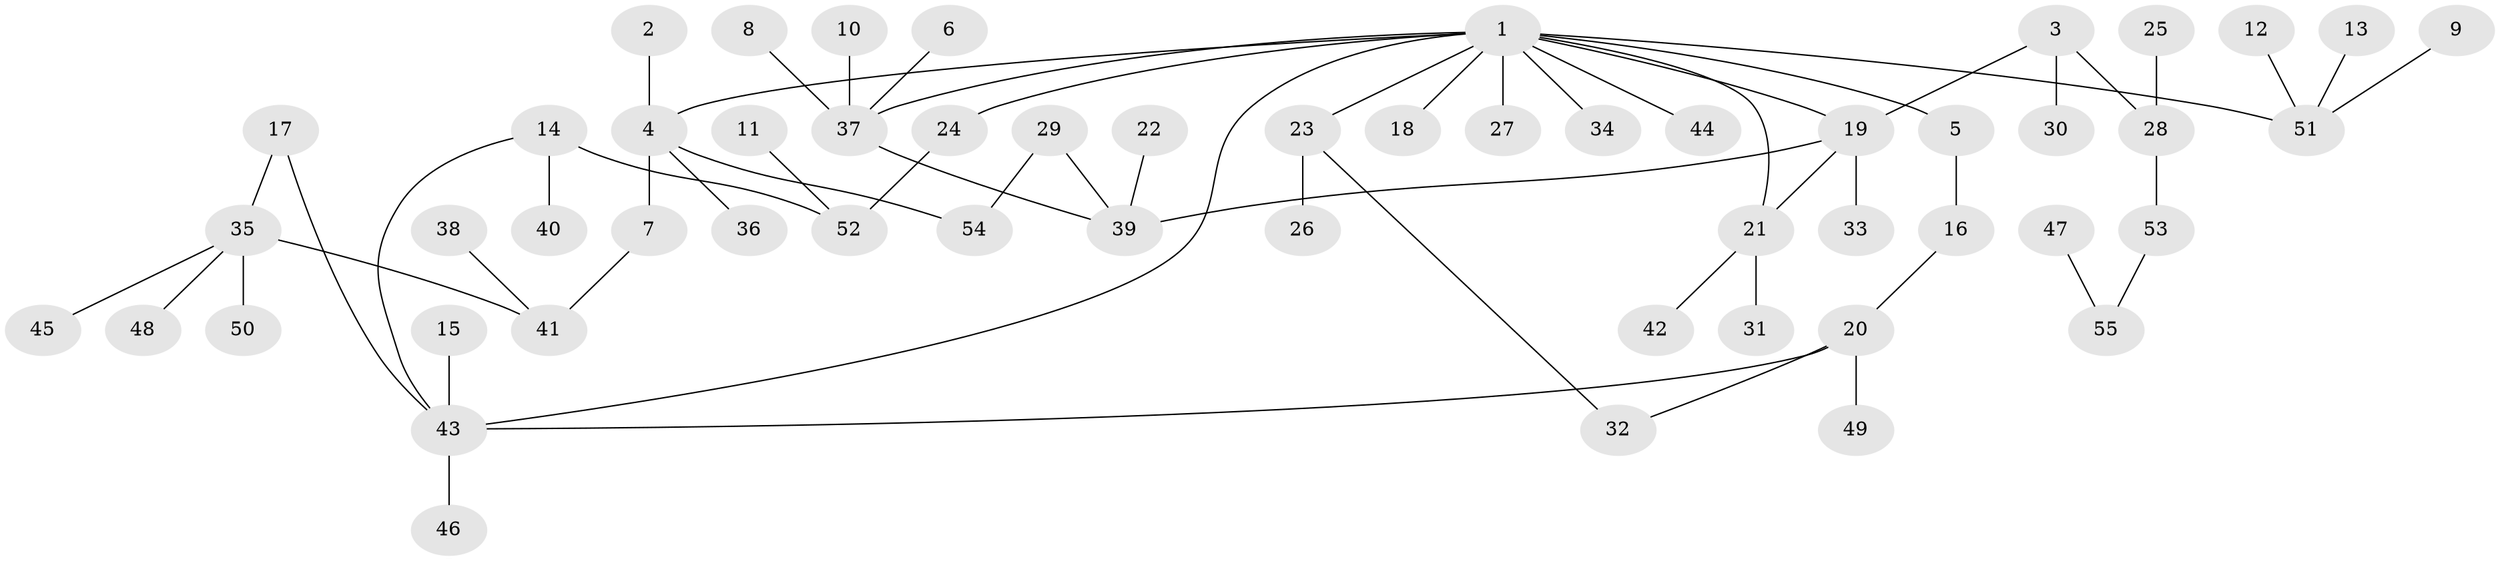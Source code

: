 // original degree distribution, {9: 0.009174311926605505, 6: 0.01834862385321101, 5: 0.045871559633027525, 4: 0.045871559633027525, 2: 0.25688073394495414, 7: 0.009174311926605505, 1: 0.45871559633027525, 3: 0.1559633027522936}
// Generated by graph-tools (version 1.1) at 2025/25/03/09/25 03:25:33]
// undirected, 55 vertices, 61 edges
graph export_dot {
graph [start="1"]
  node [color=gray90,style=filled];
  1;
  2;
  3;
  4;
  5;
  6;
  7;
  8;
  9;
  10;
  11;
  12;
  13;
  14;
  15;
  16;
  17;
  18;
  19;
  20;
  21;
  22;
  23;
  24;
  25;
  26;
  27;
  28;
  29;
  30;
  31;
  32;
  33;
  34;
  35;
  36;
  37;
  38;
  39;
  40;
  41;
  42;
  43;
  44;
  45;
  46;
  47;
  48;
  49;
  50;
  51;
  52;
  53;
  54;
  55;
  1 -- 4 [weight=1.0];
  1 -- 5 [weight=1.0];
  1 -- 18 [weight=1.0];
  1 -- 19 [weight=1.0];
  1 -- 21 [weight=1.0];
  1 -- 23 [weight=1.0];
  1 -- 24 [weight=1.0];
  1 -- 27 [weight=1.0];
  1 -- 34 [weight=1.0];
  1 -- 37 [weight=1.0];
  1 -- 43 [weight=1.0];
  1 -- 44 [weight=1.0];
  1 -- 51 [weight=1.0];
  2 -- 4 [weight=1.0];
  3 -- 19 [weight=1.0];
  3 -- 28 [weight=1.0];
  3 -- 30 [weight=1.0];
  4 -- 7 [weight=1.0];
  4 -- 36 [weight=1.0];
  4 -- 54 [weight=1.0];
  5 -- 16 [weight=1.0];
  6 -- 37 [weight=1.0];
  7 -- 41 [weight=1.0];
  8 -- 37 [weight=1.0];
  9 -- 51 [weight=1.0];
  10 -- 37 [weight=1.0];
  11 -- 52 [weight=1.0];
  12 -- 51 [weight=1.0];
  13 -- 51 [weight=1.0];
  14 -- 40 [weight=1.0];
  14 -- 43 [weight=1.0];
  14 -- 52 [weight=1.0];
  15 -- 43 [weight=1.0];
  16 -- 20 [weight=1.0];
  17 -- 35 [weight=1.0];
  17 -- 43 [weight=1.0];
  19 -- 21 [weight=1.0];
  19 -- 33 [weight=1.0];
  19 -- 39 [weight=1.0];
  20 -- 32 [weight=1.0];
  20 -- 43 [weight=1.0];
  20 -- 49 [weight=1.0];
  21 -- 31 [weight=1.0];
  21 -- 42 [weight=1.0];
  22 -- 39 [weight=1.0];
  23 -- 26 [weight=1.0];
  23 -- 32 [weight=1.0];
  24 -- 52 [weight=1.0];
  25 -- 28 [weight=1.0];
  28 -- 53 [weight=1.0];
  29 -- 39 [weight=1.0];
  29 -- 54 [weight=1.0];
  35 -- 41 [weight=1.0];
  35 -- 45 [weight=1.0];
  35 -- 48 [weight=1.0];
  35 -- 50 [weight=1.0];
  37 -- 39 [weight=1.0];
  38 -- 41 [weight=1.0];
  43 -- 46 [weight=1.0];
  47 -- 55 [weight=1.0];
  53 -- 55 [weight=1.0];
}
